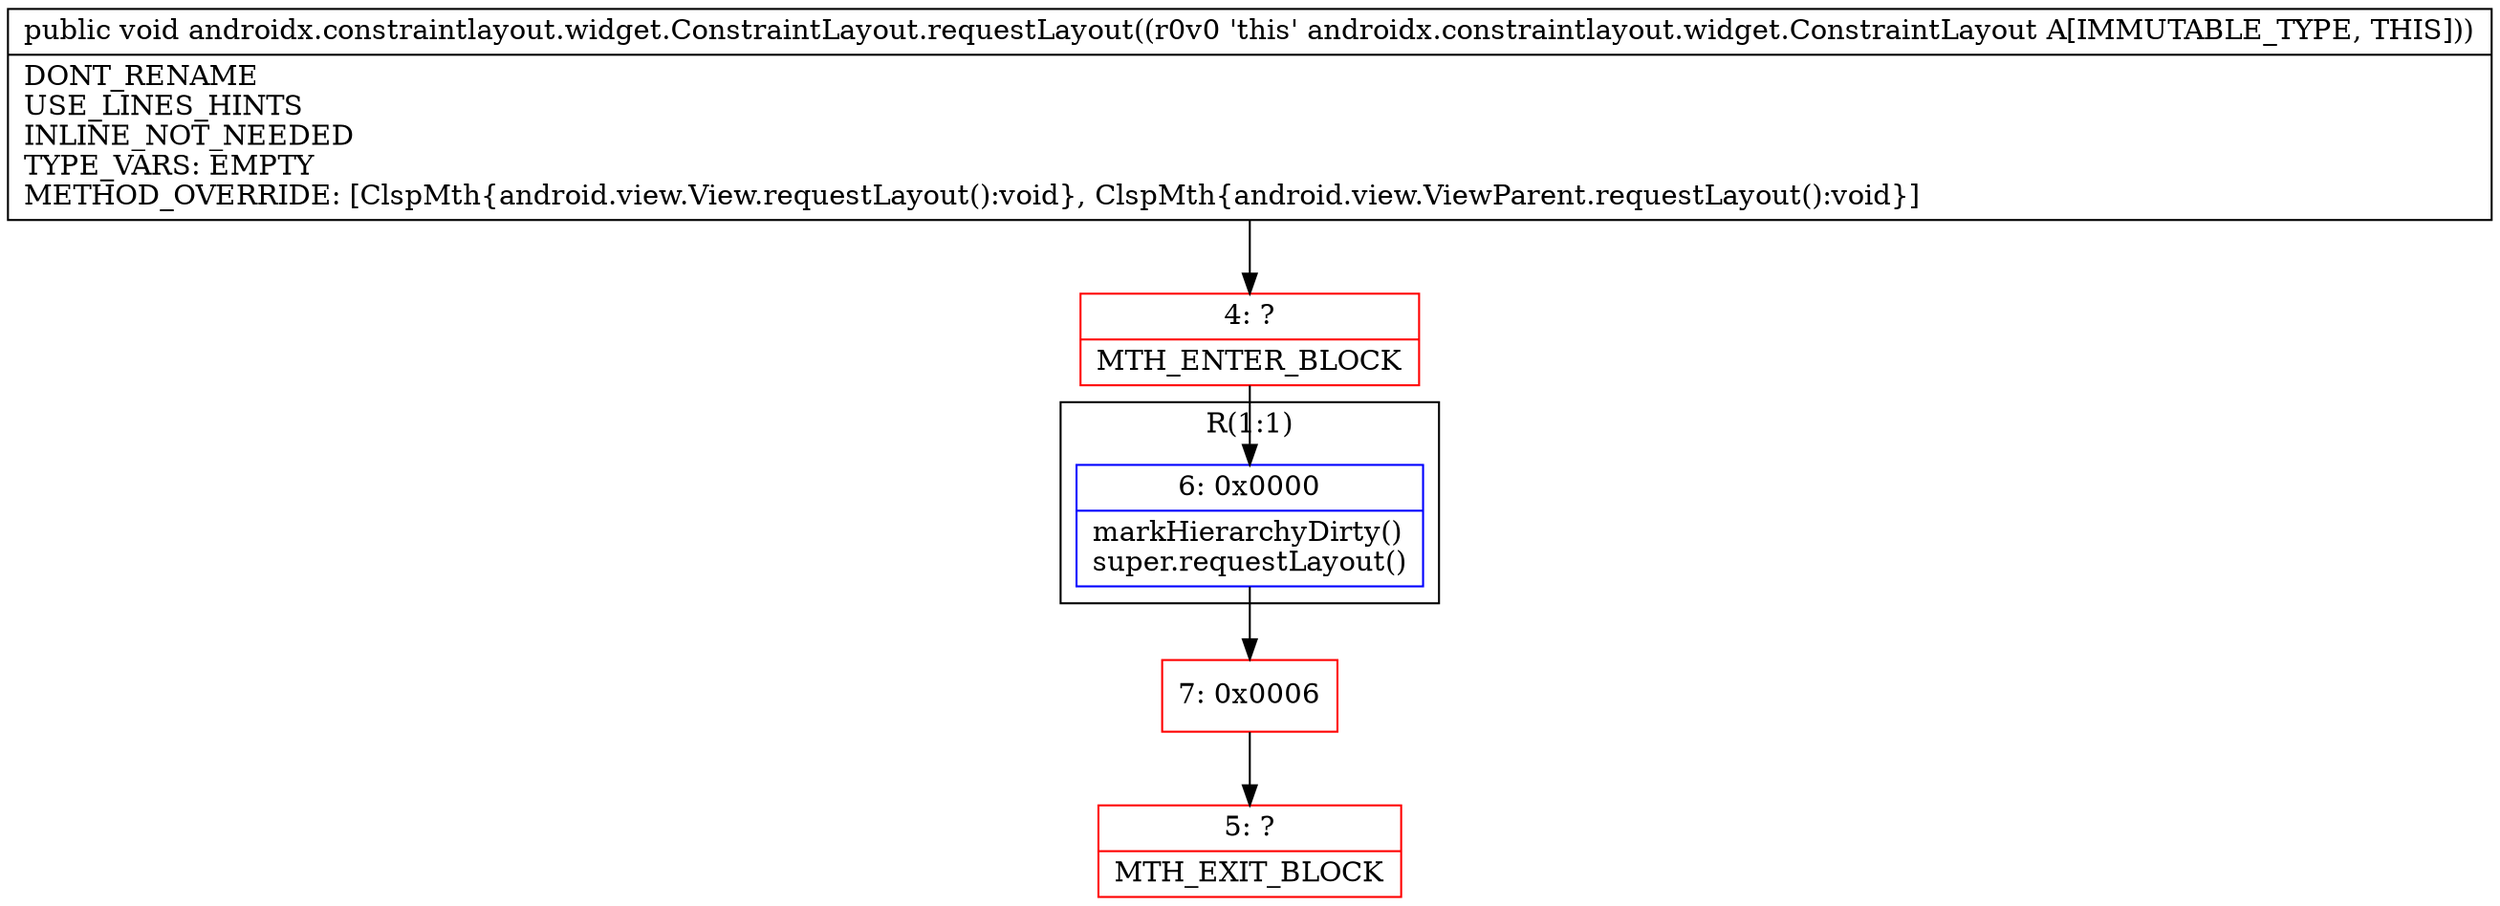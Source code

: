 digraph "CFG forandroidx.constraintlayout.widget.ConstraintLayout.requestLayout()V" {
subgraph cluster_Region_1144345135 {
label = "R(1:1)";
node [shape=record,color=blue];
Node_6 [shape=record,label="{6\:\ 0x0000|markHierarchyDirty()\lsuper.requestLayout()\l}"];
}
Node_4 [shape=record,color=red,label="{4\:\ ?|MTH_ENTER_BLOCK\l}"];
Node_7 [shape=record,color=red,label="{7\:\ 0x0006}"];
Node_5 [shape=record,color=red,label="{5\:\ ?|MTH_EXIT_BLOCK\l}"];
MethodNode[shape=record,label="{public void androidx.constraintlayout.widget.ConstraintLayout.requestLayout((r0v0 'this' androidx.constraintlayout.widget.ConstraintLayout A[IMMUTABLE_TYPE, THIS]))  | DONT_RENAME\lUSE_LINES_HINTS\lINLINE_NOT_NEEDED\lTYPE_VARS: EMPTY\lMETHOD_OVERRIDE: [ClspMth\{android.view.View.requestLayout():void\}, ClspMth\{android.view.ViewParent.requestLayout():void\}]\l}"];
MethodNode -> Node_4;Node_6 -> Node_7;
Node_4 -> Node_6;
Node_7 -> Node_5;
}

